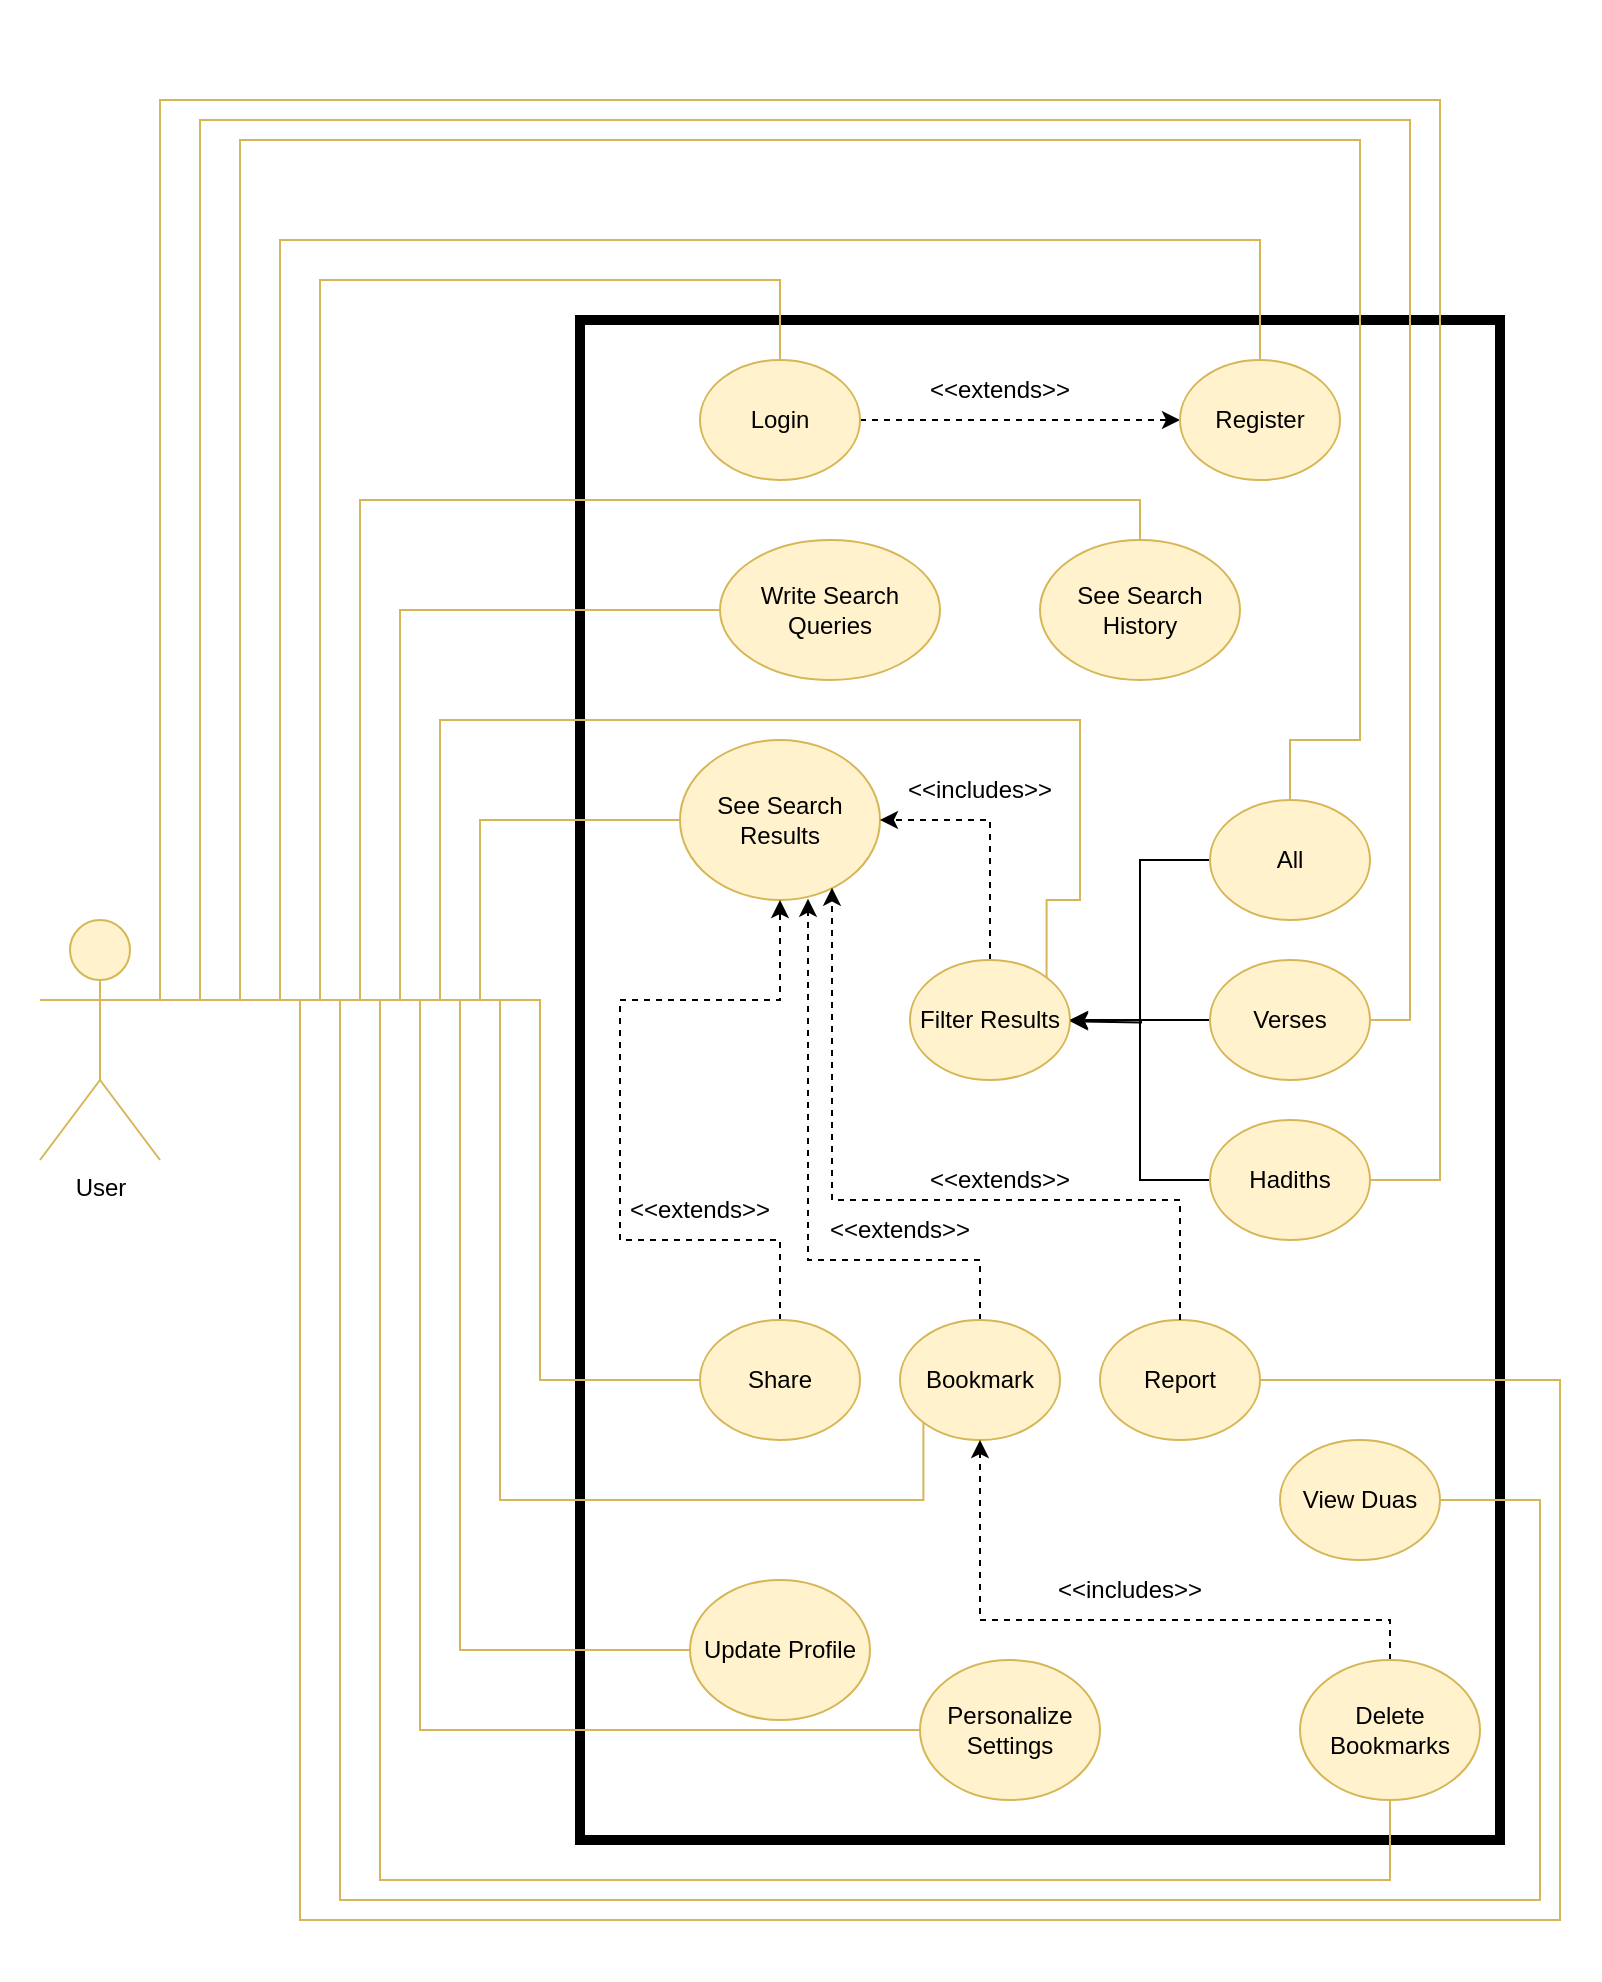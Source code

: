 <mxfile version="22.0.8" type="device">
  <diagram name="Page-1" id="W7kPb0WJp4yNrCLrIf49">
    <mxGraphModel dx="2585" dy="2313" grid="1" gridSize="10" guides="1" tooltips="1" connect="1" arrows="1" fold="1" page="1" pageScale="1" pageWidth="850" pageHeight="1100" math="0" shadow="0">
      <root>
        <mxCell id="0" />
        <mxCell id="1" parent="0" />
        <mxCell id="Hez2msOwM6pk_Um5cJdS-3" value="" style="rounded=0;whiteSpace=wrap;html=1;strokeColor=none;" vertex="1" parent="1">
          <mxGeometry x="20" y="-40" width="800" height="990" as="geometry" />
        </mxCell>
        <mxCell id="bRD48xbqhAGTRWCDHvDw-2" value="" style="rounded=0;whiteSpace=wrap;html=1;strokeWidth=5;" parent="1" vertex="1">
          <mxGeometry x="310" y="120" width="460" height="760" as="geometry" />
        </mxCell>
        <mxCell id="bRD48xbqhAGTRWCDHvDw-31" style="edgeStyle=orthogonalEdgeStyle;rounded=0;orthogonalLoop=1;jettySize=auto;html=1;exitX=1;exitY=0.5;exitDx=0;exitDy=0;entryX=0;entryY=0.5;entryDx=0;entryDy=0;dashed=1;" parent="1" source="bRD48xbqhAGTRWCDHvDw-3" target="bRD48xbqhAGTRWCDHvDw-13" edge="1">
          <mxGeometry relative="1" as="geometry" />
        </mxCell>
        <mxCell id="bRD48xbqhAGTRWCDHvDw-3" value="Login" style="ellipse;whiteSpace=wrap;html=1;fontSize=12;fillColor=#fff2cc;strokeColor=#d6b656;" parent="1" vertex="1">
          <mxGeometry x="370" y="140" width="80" height="60" as="geometry" />
        </mxCell>
        <mxCell id="bRD48xbqhAGTRWCDHvDw-13" value="Register" style="ellipse;whiteSpace=wrap;html=1;fontSize=12;fillColor=#fff2cc;strokeColor=#d6b656;" parent="1" vertex="1">
          <mxGeometry x="610" y="140" width="80" height="60" as="geometry" />
        </mxCell>
        <mxCell id="bRD48xbqhAGTRWCDHvDw-14" value="See Search Results" style="ellipse;whiteSpace=wrap;html=1;fontSize=12;fillColor=#fff2cc;strokeColor=#d6b656;" parent="1" vertex="1">
          <mxGeometry x="360" y="330" width="100" height="80" as="geometry" />
        </mxCell>
        <mxCell id="bRD48xbqhAGTRWCDHvDw-15" value="Write Search Queries" style="ellipse;whiteSpace=wrap;html=1;fontSize=12;fillColor=#fff2cc;strokeColor=#d6b656;" parent="1" vertex="1">
          <mxGeometry x="380" y="230" width="110" height="70" as="geometry" />
        </mxCell>
        <mxCell id="bRD48xbqhAGTRWCDHvDw-39" style="edgeStyle=orthogonalEdgeStyle;rounded=0;orthogonalLoop=1;jettySize=auto;html=1;exitX=0.5;exitY=0;exitDx=0;exitDy=0;entryX=1;entryY=0.5;entryDx=0;entryDy=0;dashed=1;" parent="1" source="bRD48xbqhAGTRWCDHvDw-17" target="bRD48xbqhAGTRWCDHvDw-14" edge="1">
          <mxGeometry relative="1" as="geometry" />
        </mxCell>
        <mxCell id="bRD48xbqhAGTRWCDHvDw-17" value="Filter Results" style="ellipse;whiteSpace=wrap;html=1;fontSize=12;fillColor=#fff2cc;strokeColor=#d6b656;" parent="1" vertex="1">
          <mxGeometry x="475" y="440" width="80" height="60" as="geometry" />
        </mxCell>
        <mxCell id="bRD48xbqhAGTRWCDHvDw-34" style="edgeStyle=orthogonalEdgeStyle;rounded=0;orthogonalLoop=1;jettySize=auto;html=1;exitX=0;exitY=0.5;exitDx=0;exitDy=0;" parent="1" source="bRD48xbqhAGTRWCDHvDw-18" edge="1">
          <mxGeometry relative="1" as="geometry">
            <mxPoint x="555" y="470.667" as="targetPoint" />
          </mxGeometry>
        </mxCell>
        <mxCell id="bRD48xbqhAGTRWCDHvDw-18" value="Verses" style="ellipse;whiteSpace=wrap;html=1;fontSize=12;fillColor=#fff2cc;strokeColor=#d6b656;" parent="1" vertex="1">
          <mxGeometry x="625" y="440" width="80" height="60" as="geometry" />
        </mxCell>
        <mxCell id="bRD48xbqhAGTRWCDHvDw-33" style="edgeStyle=orthogonalEdgeStyle;rounded=0;orthogonalLoop=1;jettySize=auto;html=1;exitX=0;exitY=0.5;exitDx=0;exitDy=0;entryX=1;entryY=0.5;entryDx=0;entryDy=0;" parent="1" source="bRD48xbqhAGTRWCDHvDw-19" target="bRD48xbqhAGTRWCDHvDw-17" edge="1">
          <mxGeometry relative="1" as="geometry" />
        </mxCell>
        <mxCell id="bRD48xbqhAGTRWCDHvDw-19" value="All" style="ellipse;whiteSpace=wrap;html=1;fontSize=12;fillColor=#fff2cc;strokeColor=#d6b656;" parent="1" vertex="1">
          <mxGeometry x="625" y="360" width="80" height="60" as="geometry" />
        </mxCell>
        <mxCell id="bRD48xbqhAGTRWCDHvDw-35" style="edgeStyle=orthogonalEdgeStyle;rounded=0;orthogonalLoop=1;jettySize=auto;html=1;exitX=0;exitY=0.5;exitDx=0;exitDy=0;entryX=1;entryY=0.5;entryDx=0;entryDy=0;" parent="1" source="bRD48xbqhAGTRWCDHvDw-20" target="bRD48xbqhAGTRWCDHvDw-17" edge="1">
          <mxGeometry relative="1" as="geometry" />
        </mxCell>
        <mxCell id="bRD48xbqhAGTRWCDHvDw-20" value="Hadiths" style="ellipse;whiteSpace=wrap;html=1;fontSize=12;fillColor=#fff2cc;strokeColor=#d6b656;" parent="1" vertex="1">
          <mxGeometry x="625" y="520" width="80" height="60" as="geometry" />
        </mxCell>
        <mxCell id="bRD48xbqhAGTRWCDHvDw-43" style="edgeStyle=orthogonalEdgeStyle;rounded=0;orthogonalLoop=1;jettySize=auto;html=1;exitX=0.5;exitY=0;exitDx=0;exitDy=0;entryX=0.64;entryY=0.992;entryDx=0;entryDy=0;entryPerimeter=0;dashed=1;" parent="1" source="bRD48xbqhAGTRWCDHvDw-21" target="bRD48xbqhAGTRWCDHvDw-14" edge="1">
          <mxGeometry relative="1" as="geometry">
            <Array as="points">
              <mxPoint x="510" y="590" />
              <mxPoint x="424" y="590" />
            </Array>
          </mxGeometry>
        </mxCell>
        <mxCell id="bRD48xbqhAGTRWCDHvDw-21" value="Bookmark" style="ellipse;whiteSpace=wrap;html=1;fontSize=12;fillColor=#fff2cc;strokeColor=#d6b656;" parent="1" vertex="1">
          <mxGeometry x="470" y="620" width="80" height="60" as="geometry" />
        </mxCell>
        <mxCell id="bRD48xbqhAGTRWCDHvDw-42" style="edgeStyle=orthogonalEdgeStyle;rounded=0;orthogonalLoop=1;jettySize=auto;html=1;exitX=0.5;exitY=0;exitDx=0;exitDy=0;entryX=0.5;entryY=1;entryDx=0;entryDy=0;dashed=1;" parent="1" source="bRD48xbqhAGTRWCDHvDw-22" target="bRD48xbqhAGTRWCDHvDw-14" edge="1">
          <mxGeometry relative="1" as="geometry">
            <Array as="points">
              <mxPoint x="410" y="580" />
              <mxPoint x="330" y="580" />
              <mxPoint x="330" y="460" />
              <mxPoint x="410" y="460" />
            </Array>
          </mxGeometry>
        </mxCell>
        <mxCell id="bRD48xbqhAGTRWCDHvDw-22" value="Share" style="ellipse;whiteSpace=wrap;html=1;fontSize=12;fillColor=#fff2cc;strokeColor=#d6b656;" parent="1" vertex="1">
          <mxGeometry x="370" y="620" width="80" height="60" as="geometry" />
        </mxCell>
        <mxCell id="bRD48xbqhAGTRWCDHvDw-23" value="View Duas" style="ellipse;whiteSpace=wrap;html=1;fontSize=12;fillColor=#fff2cc;strokeColor=#d6b656;" parent="1" vertex="1">
          <mxGeometry x="660" y="680" width="80" height="60" as="geometry" />
        </mxCell>
        <mxCell id="bRD48xbqhAGTRWCDHvDw-24" value="See Search History" style="ellipse;whiteSpace=wrap;html=1;fontSize=12;fillColor=#fff2cc;strokeColor=#d6b656;" parent="1" vertex="1">
          <mxGeometry x="540" y="230" width="100" height="70" as="geometry" />
        </mxCell>
        <mxCell id="bRD48xbqhAGTRWCDHvDw-25" value="Report" style="ellipse;whiteSpace=wrap;html=1;fontSize=12;fillColor=#fff2cc;strokeColor=#d6b656;" parent="1" vertex="1">
          <mxGeometry x="570" y="620" width="80" height="60" as="geometry" />
        </mxCell>
        <mxCell id="bRD48xbqhAGTRWCDHvDw-26" value="Update Profile" style="ellipse;whiteSpace=wrap;html=1;fontSize=12;fillColor=#fff2cc;strokeColor=#d6b656;" parent="1" vertex="1">
          <mxGeometry x="365" y="750" width="90" height="70" as="geometry" />
        </mxCell>
        <mxCell id="bRD48xbqhAGTRWCDHvDw-28" value="Personalize Settings" style="ellipse;whiteSpace=wrap;html=1;fontSize=12;fillColor=#fff2cc;strokeColor=#d6b656;" parent="1" vertex="1">
          <mxGeometry x="480" y="790" width="90" height="70" as="geometry" />
        </mxCell>
        <mxCell id="bRD48xbqhAGTRWCDHvDw-48" style="edgeStyle=orthogonalEdgeStyle;rounded=0;orthogonalLoop=1;jettySize=auto;html=1;exitX=0.5;exitY=0;exitDx=0;exitDy=0;entryX=0.5;entryY=1;entryDx=0;entryDy=0;dashed=1;" parent="1" source="bRD48xbqhAGTRWCDHvDw-29" target="bRD48xbqhAGTRWCDHvDw-21" edge="1">
          <mxGeometry relative="1" as="geometry">
            <Array as="points">
              <mxPoint x="715" y="770" />
              <mxPoint x="510" y="770" />
            </Array>
          </mxGeometry>
        </mxCell>
        <mxCell id="bRD48xbqhAGTRWCDHvDw-29" value="Delete Bookmarks" style="ellipse;whiteSpace=wrap;html=1;fontSize=12;fillColor=#fff2cc;strokeColor=#d6b656;" parent="1" vertex="1">
          <mxGeometry x="670" y="790" width="90" height="70" as="geometry" />
        </mxCell>
        <mxCell id="bRD48xbqhAGTRWCDHvDw-37" style="edgeStyle=orthogonalEdgeStyle;rounded=0;orthogonalLoop=1;jettySize=auto;html=1;exitX=1;exitY=0.333;exitDx=0;exitDy=0;exitPerimeter=0;entryX=0.5;entryY=0;entryDx=0;entryDy=0;strokeColor=#d6b656;endArrow=none;endFill=0;fillColor=#fff2cc;" parent="1" source="bRD48xbqhAGTRWCDHvDw-36" target="bRD48xbqhAGTRWCDHvDw-3" edge="1">
          <mxGeometry relative="1" as="geometry">
            <Array as="points">
              <mxPoint x="180" y="460" />
              <mxPoint x="180" y="100" />
              <mxPoint x="410" y="100" />
            </Array>
          </mxGeometry>
        </mxCell>
        <mxCell id="bRD48xbqhAGTRWCDHvDw-50" style="edgeStyle=orthogonalEdgeStyle;rounded=0;orthogonalLoop=1;jettySize=auto;html=1;exitX=1;exitY=0.333;exitDx=0;exitDy=0;exitPerimeter=0;entryX=0.5;entryY=0;entryDx=0;entryDy=0;endArrow=none;endFill=0;fillColor=#fff2cc;strokeColor=#d6b656;" parent="1" source="bRD48xbqhAGTRWCDHvDw-36" target="bRD48xbqhAGTRWCDHvDw-13" edge="1">
          <mxGeometry relative="1" as="geometry">
            <Array as="points">
              <mxPoint x="160" y="460" />
              <mxPoint x="160" y="80" />
              <mxPoint x="650" y="80" />
            </Array>
          </mxGeometry>
        </mxCell>
        <mxCell id="bRD48xbqhAGTRWCDHvDw-51" style="edgeStyle=orthogonalEdgeStyle;rounded=0;orthogonalLoop=1;jettySize=auto;html=1;exitX=1;exitY=0.333;exitDx=0;exitDy=0;exitPerimeter=0;entryX=0;entryY=0.5;entryDx=0;entryDy=0;endArrow=none;endFill=0;fillColor=#fff2cc;strokeColor=#d6b656;" parent="1" source="bRD48xbqhAGTRWCDHvDw-36" target="bRD48xbqhAGTRWCDHvDw-15" edge="1">
          <mxGeometry relative="1" as="geometry">
            <Array as="points">
              <mxPoint x="220" y="460" />
              <mxPoint x="220" y="265" />
            </Array>
          </mxGeometry>
        </mxCell>
        <mxCell id="bRD48xbqhAGTRWCDHvDw-52" style="edgeStyle=orthogonalEdgeStyle;rounded=0;orthogonalLoop=1;jettySize=auto;html=1;exitX=1;exitY=0.333;exitDx=0;exitDy=0;exitPerimeter=0;entryX=0.5;entryY=0;entryDx=0;entryDy=0;endArrow=none;endFill=0;fillColor=#fff2cc;strokeColor=#d6b656;" parent="1" source="bRD48xbqhAGTRWCDHvDw-36" target="bRD48xbqhAGTRWCDHvDw-24" edge="1">
          <mxGeometry relative="1" as="geometry">
            <Array as="points">
              <mxPoint x="200" y="460" />
              <mxPoint x="200" y="210" />
              <mxPoint x="590" y="210" />
            </Array>
          </mxGeometry>
        </mxCell>
        <mxCell id="bRD48xbqhAGTRWCDHvDw-53" style="edgeStyle=orthogonalEdgeStyle;rounded=0;orthogonalLoop=1;jettySize=auto;html=1;exitX=1;exitY=0.333;exitDx=0;exitDy=0;exitPerimeter=0;entryX=0;entryY=0.5;entryDx=0;entryDy=0;endArrow=none;endFill=0;fillColor=#fff2cc;strokeColor=#d6b656;" parent="1" source="bRD48xbqhAGTRWCDHvDw-36" target="bRD48xbqhAGTRWCDHvDw-14" edge="1">
          <mxGeometry relative="1" as="geometry">
            <Array as="points">
              <mxPoint x="260" y="460" />
              <mxPoint x="260" y="370" />
            </Array>
          </mxGeometry>
        </mxCell>
        <mxCell id="bRD48xbqhAGTRWCDHvDw-54" style="edgeStyle=orthogonalEdgeStyle;rounded=0;orthogonalLoop=1;jettySize=auto;html=1;exitX=1;exitY=0.333;exitDx=0;exitDy=0;exitPerimeter=0;entryX=0.5;entryY=0;entryDx=0;entryDy=0;endArrow=none;endFill=0;fillColor=#fff2cc;strokeColor=#d6b656;" parent="1" source="bRD48xbqhAGTRWCDHvDw-36" target="bRD48xbqhAGTRWCDHvDw-19" edge="1">
          <mxGeometry relative="1" as="geometry">
            <Array as="points">
              <mxPoint x="140" y="460" />
              <mxPoint x="140" y="30" />
              <mxPoint x="700" y="30" />
              <mxPoint x="700" y="330" />
              <mxPoint x="665" y="330" />
            </Array>
          </mxGeometry>
        </mxCell>
        <mxCell id="bRD48xbqhAGTRWCDHvDw-55" style="edgeStyle=orthogonalEdgeStyle;rounded=0;orthogonalLoop=1;jettySize=auto;html=1;exitX=1;exitY=0.333;exitDx=0;exitDy=0;exitPerimeter=0;entryX=1;entryY=0.5;entryDx=0;entryDy=0;endArrow=none;endFill=0;fillColor=#fff2cc;strokeColor=#d6b656;" parent="1" source="bRD48xbqhAGTRWCDHvDw-36" target="bRD48xbqhAGTRWCDHvDw-18" edge="1">
          <mxGeometry relative="1" as="geometry">
            <Array as="points">
              <mxPoint x="120" y="460" />
              <mxPoint x="120" y="20" />
              <mxPoint x="725" y="20" />
              <mxPoint x="725" y="470" />
            </Array>
          </mxGeometry>
        </mxCell>
        <mxCell id="bRD48xbqhAGTRWCDHvDw-56" style="edgeStyle=orthogonalEdgeStyle;rounded=0;orthogonalLoop=1;jettySize=auto;html=1;exitX=1;exitY=0.333;exitDx=0;exitDy=0;exitPerimeter=0;entryX=1;entryY=0.5;entryDx=0;entryDy=0;endArrow=none;endFill=0;fillColor=#fff2cc;strokeColor=#d6b656;" parent="1" source="bRD48xbqhAGTRWCDHvDw-36" target="bRD48xbqhAGTRWCDHvDw-20" edge="1">
          <mxGeometry relative="1" as="geometry">
            <Array as="points">
              <mxPoint x="100" y="10" />
              <mxPoint x="740" y="10" />
              <mxPoint x="740" y="550" />
            </Array>
          </mxGeometry>
        </mxCell>
        <mxCell id="bRD48xbqhAGTRWCDHvDw-57" style="edgeStyle=orthogonalEdgeStyle;rounded=0;orthogonalLoop=1;jettySize=auto;html=1;exitX=1;exitY=0.333;exitDx=0;exitDy=0;exitPerimeter=0;entryX=0;entryY=0.5;entryDx=0;entryDy=0;endArrow=none;endFill=0;fillColor=#fff2cc;strokeColor=#d6b656;" parent="1" source="bRD48xbqhAGTRWCDHvDw-36" target="bRD48xbqhAGTRWCDHvDw-22" edge="1">
          <mxGeometry relative="1" as="geometry">
            <Array as="points">
              <mxPoint x="290" y="460" />
              <mxPoint x="290" y="650" />
            </Array>
          </mxGeometry>
        </mxCell>
        <mxCell id="bRD48xbqhAGTRWCDHvDw-59" style="edgeStyle=orthogonalEdgeStyle;rounded=0;orthogonalLoop=1;jettySize=auto;html=1;exitX=1;exitY=0.333;exitDx=0;exitDy=0;exitPerimeter=0;entryX=0;entryY=0.5;entryDx=0;entryDy=0;endArrow=none;endFill=0;fillColor=#fff2cc;strokeColor=#d6b656;" parent="1" source="bRD48xbqhAGTRWCDHvDw-36" target="bRD48xbqhAGTRWCDHvDw-26" edge="1">
          <mxGeometry relative="1" as="geometry">
            <Array as="points">
              <mxPoint x="250" y="460" />
              <mxPoint x="250" y="785" />
            </Array>
          </mxGeometry>
        </mxCell>
        <mxCell id="bRD48xbqhAGTRWCDHvDw-60" style="edgeStyle=orthogonalEdgeStyle;rounded=0;orthogonalLoop=1;jettySize=auto;html=1;exitX=1;exitY=0.333;exitDx=0;exitDy=0;exitPerimeter=0;entryX=0;entryY=0.5;entryDx=0;entryDy=0;endArrow=none;endFill=0;fillColor=#fff2cc;strokeColor=#d6b656;" parent="1" source="bRD48xbqhAGTRWCDHvDw-36" target="bRD48xbqhAGTRWCDHvDw-28" edge="1">
          <mxGeometry relative="1" as="geometry">
            <Array as="points">
              <mxPoint x="230" y="460" />
              <mxPoint x="230" y="825" />
            </Array>
          </mxGeometry>
        </mxCell>
        <mxCell id="bRD48xbqhAGTRWCDHvDw-65" style="edgeStyle=orthogonalEdgeStyle;rounded=0;orthogonalLoop=1;jettySize=auto;html=1;exitX=1;exitY=0.333;exitDx=0;exitDy=0;exitPerimeter=0;entryX=0.5;entryY=1;entryDx=0;entryDy=0;endArrow=none;endFill=0;fillColor=#fff2cc;strokeColor=#d6b656;" parent="1" source="bRD48xbqhAGTRWCDHvDw-36" target="bRD48xbqhAGTRWCDHvDw-29" edge="1">
          <mxGeometry relative="1" as="geometry">
            <Array as="points">
              <mxPoint x="210" y="460" />
              <mxPoint x="210" y="900" />
              <mxPoint x="715" y="900" />
            </Array>
          </mxGeometry>
        </mxCell>
        <mxCell id="bRD48xbqhAGTRWCDHvDw-66" style="edgeStyle=orthogonalEdgeStyle;rounded=0;orthogonalLoop=1;jettySize=auto;html=1;exitX=1;exitY=0.333;exitDx=0;exitDy=0;exitPerimeter=0;entryX=1;entryY=0.5;entryDx=0;entryDy=0;endArrow=none;endFill=0;fillColor=#fff2cc;strokeColor=#d6b656;" parent="1" source="bRD48xbqhAGTRWCDHvDw-36" target="bRD48xbqhAGTRWCDHvDw-23" edge="1">
          <mxGeometry relative="1" as="geometry">
            <Array as="points">
              <mxPoint x="190" y="460" />
              <mxPoint x="190" y="910" />
              <mxPoint x="790" y="910" />
              <mxPoint x="790" y="710" />
            </Array>
          </mxGeometry>
        </mxCell>
        <mxCell id="bRD48xbqhAGTRWCDHvDw-67" style="edgeStyle=orthogonalEdgeStyle;rounded=0;orthogonalLoop=1;jettySize=auto;html=1;exitX=1;exitY=0.333;exitDx=0;exitDy=0;exitPerimeter=0;entryX=1;entryY=0.5;entryDx=0;entryDy=0;endArrow=none;endFill=0;fillColor=#fff2cc;strokeColor=#d6b656;" parent="1" source="bRD48xbqhAGTRWCDHvDw-36" target="bRD48xbqhAGTRWCDHvDw-25" edge="1">
          <mxGeometry relative="1" as="geometry">
            <Array as="points">
              <mxPoint x="170" y="460" />
              <mxPoint x="170" y="920" />
              <mxPoint x="800" y="920" />
              <mxPoint x="800" y="650" />
            </Array>
          </mxGeometry>
        </mxCell>
        <mxCell id="bRD48xbqhAGTRWCDHvDw-36" value="&lt;div&gt;User&lt;/div&gt;" style="shape=umlActor;verticalLabelPosition=bottom;verticalAlign=top;html=1;outlineConnect=0;fillColor=#fff2cc;strokeColor=#d6b656;" parent="1" vertex="1">
          <mxGeometry x="40" y="420" width="60" height="120" as="geometry" />
        </mxCell>
        <mxCell id="bRD48xbqhAGTRWCDHvDw-40" value="&lt;div&gt;&amp;lt;&amp;lt;includes&amp;gt;&amp;gt;&lt;/div&gt;" style="text;html=1;strokeColor=none;fillColor=none;align=center;verticalAlign=middle;whiteSpace=wrap;rounded=0;" parent="1" vertex="1">
          <mxGeometry x="480" y="340" width="60" height="30" as="geometry" />
        </mxCell>
        <mxCell id="bRD48xbqhAGTRWCDHvDw-41" value="&lt;div&gt;&amp;lt;&amp;lt;extends&amp;gt;&amp;gt;&lt;/div&gt;" style="text;html=1;strokeColor=none;fillColor=none;align=center;verticalAlign=middle;whiteSpace=wrap;rounded=0;" parent="1" vertex="1">
          <mxGeometry x="490" y="140" width="60" height="30" as="geometry" />
        </mxCell>
        <mxCell id="bRD48xbqhAGTRWCDHvDw-44" style="edgeStyle=orthogonalEdgeStyle;rounded=0;orthogonalLoop=1;jettySize=auto;html=1;exitX=0.5;exitY=0;exitDx=0;exitDy=0;entryX=0.76;entryY=0.923;entryDx=0;entryDy=0;entryPerimeter=0;dashed=1;" parent="1" source="bRD48xbqhAGTRWCDHvDw-25" target="bRD48xbqhAGTRWCDHvDw-14" edge="1">
          <mxGeometry relative="1" as="geometry">
            <Array as="points">
              <mxPoint x="610" y="560" />
              <mxPoint x="436" y="560" />
            </Array>
          </mxGeometry>
        </mxCell>
        <mxCell id="bRD48xbqhAGTRWCDHvDw-45" value="&lt;div&gt;&amp;lt;&amp;lt;extends&amp;gt;&amp;gt;&lt;/div&gt;" style="text;html=1;strokeColor=none;fillColor=none;align=center;verticalAlign=middle;whiteSpace=wrap;rounded=0;" parent="1" vertex="1">
          <mxGeometry x="490" y="535" width="60" height="30" as="geometry" />
        </mxCell>
        <mxCell id="bRD48xbqhAGTRWCDHvDw-46" value="&lt;div&gt;&amp;lt;&amp;lt;extends&amp;gt;&amp;gt;&lt;/div&gt;" style="text;html=1;strokeColor=none;fillColor=none;align=center;verticalAlign=middle;whiteSpace=wrap;rounded=0;" parent="1" vertex="1">
          <mxGeometry x="440" y="560" width="60" height="30" as="geometry" />
        </mxCell>
        <mxCell id="bRD48xbqhAGTRWCDHvDw-47" value="&lt;div&gt;&amp;lt;&amp;lt;extends&amp;gt;&amp;gt;&lt;/div&gt;" style="text;html=1;strokeColor=none;fillColor=none;align=center;verticalAlign=middle;whiteSpace=wrap;rounded=0;" parent="1" vertex="1">
          <mxGeometry x="340" y="550" width="60" height="30" as="geometry" />
        </mxCell>
        <mxCell id="bRD48xbqhAGTRWCDHvDw-49" value="&lt;div&gt;&amp;lt;&amp;lt;includes&amp;gt;&amp;gt;&lt;/div&gt;" style="text;html=1;strokeColor=none;fillColor=none;align=center;verticalAlign=middle;whiteSpace=wrap;rounded=0;" parent="1" vertex="1">
          <mxGeometry x="555" y="740" width="60" height="30" as="geometry" />
        </mxCell>
        <mxCell id="bRD48xbqhAGTRWCDHvDw-58" style="edgeStyle=orthogonalEdgeStyle;rounded=0;orthogonalLoop=1;jettySize=auto;html=1;exitX=1;exitY=0.333;exitDx=0;exitDy=0;exitPerimeter=0;entryX=0;entryY=1;entryDx=0;entryDy=0;endArrow=none;endFill=0;fillColor=#fff2cc;strokeColor=#d6b656;" parent="1" source="bRD48xbqhAGTRWCDHvDw-36" target="bRD48xbqhAGTRWCDHvDw-21" edge="1">
          <mxGeometry relative="1" as="geometry">
            <Array as="points">
              <mxPoint x="270" y="460" />
              <mxPoint x="270" y="710" />
              <mxPoint x="481" y="710" />
            </Array>
          </mxGeometry>
        </mxCell>
        <mxCell id="bRD48xbqhAGTRWCDHvDw-68" style="edgeStyle=orthogonalEdgeStyle;rounded=0;orthogonalLoop=1;jettySize=auto;html=1;exitX=1;exitY=0.333;exitDx=0;exitDy=0;exitPerimeter=0;entryX=1;entryY=0;entryDx=0;entryDy=0;endArrow=none;endFill=0;fillColor=#fff2cc;strokeColor=#d6b656;" parent="1" source="bRD48xbqhAGTRWCDHvDw-36" target="bRD48xbqhAGTRWCDHvDw-17" edge="1">
          <mxGeometry relative="1" as="geometry">
            <mxPoint x="543" y="440" as="targetPoint" />
            <Array as="points">
              <mxPoint x="240" y="460" />
              <mxPoint x="240" y="320" />
              <mxPoint x="560" y="320" />
              <mxPoint x="560" y="410" />
              <mxPoint x="543" y="410" />
            </Array>
          </mxGeometry>
        </mxCell>
      </root>
    </mxGraphModel>
  </diagram>
</mxfile>

